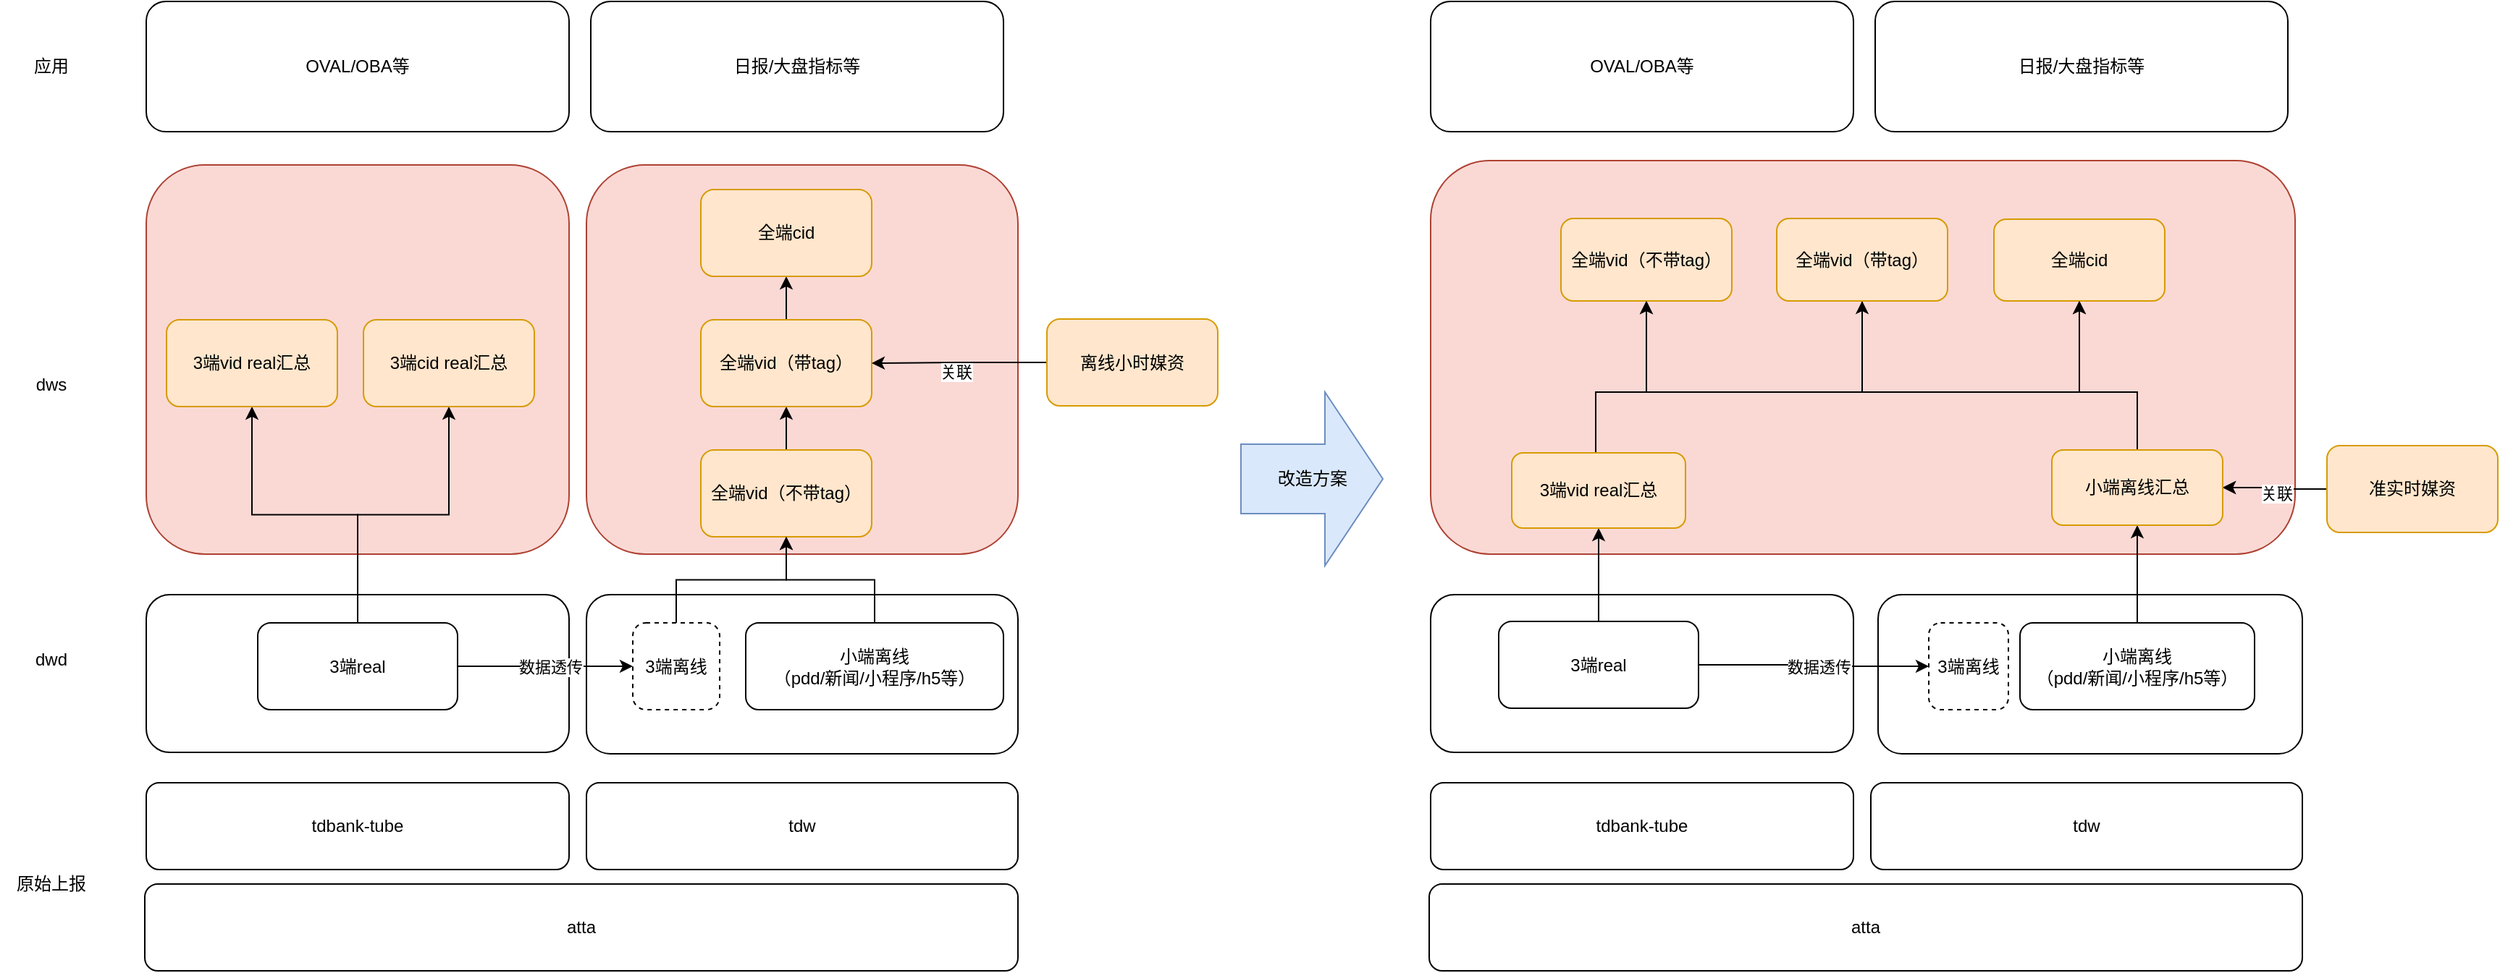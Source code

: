 <mxfile version="21.0.6" type="github">
  <diagram name="第 1 页" id="a8bgi-aEy4bfx3oBJa2q">
    <mxGraphModel dx="2074" dy="1056" grid="1" gridSize="10" guides="1" tooltips="1" connect="1" arrows="1" fold="1" page="1" pageScale="1" pageWidth="827" pageHeight="1169" math="0" shadow="0">
      <root>
        <mxCell id="0" />
        <mxCell id="1" parent="0" />
        <mxCell id="Djf3IF8Wzhi6LQnPZfXk-45" value="" style="rounded=1;whiteSpace=wrap;html=1;" vertex="1" parent="1">
          <mxGeometry x="146" y="500" width="292" height="109" as="geometry" />
        </mxCell>
        <mxCell id="Djf3IF8Wzhi6LQnPZfXk-47" value="" style="rounded=1;whiteSpace=wrap;html=1;" vertex="1" parent="1">
          <mxGeometry x="450" y="500" width="298" height="110" as="geometry" />
        </mxCell>
        <mxCell id="Djf3IF8Wzhi6LQnPZfXk-54" value="" style="rounded=1;whiteSpace=wrap;html=1;fillColor=#fad9d5;strokeColor=#ae4132;" vertex="1" parent="1">
          <mxGeometry x="450" y="203" width="298" height="269" as="geometry" />
        </mxCell>
        <mxCell id="Djf3IF8Wzhi6LQnPZfXk-50" value="" style="rounded=1;whiteSpace=wrap;html=1;fillColor=#fad9d5;strokeColor=#ae4132;" vertex="1" parent="1">
          <mxGeometry x="146" y="203" width="292" height="269" as="geometry" />
        </mxCell>
        <mxCell id="Djf3IF8Wzhi6LQnPZfXk-40" value="atta" style="rounded=1;whiteSpace=wrap;html=1;" vertex="1" parent="1">
          <mxGeometry x="145" y="700" width="603" height="60" as="geometry" />
        </mxCell>
        <mxCell id="Djf3IF8Wzhi6LQnPZfXk-41" value="tdbank-tube" style="rounded=1;whiteSpace=wrap;html=1;" vertex="1" parent="1">
          <mxGeometry x="146" y="630" width="292" height="60" as="geometry" />
        </mxCell>
        <mxCell id="Djf3IF8Wzhi6LQnPZfXk-42" value="tdw" style="rounded=1;whiteSpace=wrap;html=1;" vertex="1" parent="1">
          <mxGeometry x="450" y="630" width="298" height="60" as="geometry" />
        </mxCell>
        <mxCell id="Djf3IF8Wzhi6LQnPZfXk-43" value="原始上报" style="text;html=1;align=center;verticalAlign=middle;resizable=0;points=[];autosize=1;strokeColor=none;fillColor=none;labelBackgroundColor=none;" vertex="1" parent="1">
          <mxGeometry x="45" y="685" width="70" height="30" as="geometry" />
        </mxCell>
        <mxCell id="Djf3IF8Wzhi6LQnPZfXk-44" value="dwd" style="text;html=1;align=center;verticalAlign=middle;resizable=0;points=[];autosize=1;strokeColor=none;fillColor=none;labelBackgroundColor=none;" vertex="1" parent="1">
          <mxGeometry x="55" y="529.5" width="50" height="30" as="geometry" />
        </mxCell>
        <mxCell id="Djf3IF8Wzhi6LQnPZfXk-60" value="" style="edgeStyle=orthogonalEdgeStyle;rounded=0;orthogonalLoop=1;jettySize=auto;html=1;" edge="1" parent="1" source="Djf3IF8Wzhi6LQnPZfXk-46" target="Djf3IF8Wzhi6LQnPZfXk-53">
          <mxGeometry relative="1" as="geometry" />
        </mxCell>
        <mxCell id="Djf3IF8Wzhi6LQnPZfXk-61" style="edgeStyle=orthogonalEdgeStyle;rounded=0;orthogonalLoop=1;jettySize=auto;html=1;exitX=0.5;exitY=0;exitDx=0;exitDy=0;entryX=0.5;entryY=1;entryDx=0;entryDy=0;" edge="1" parent="1" source="Djf3IF8Wzhi6LQnPZfXk-46" target="Djf3IF8Wzhi6LQnPZfXk-52">
          <mxGeometry relative="1" as="geometry" />
        </mxCell>
        <mxCell id="Djf3IF8Wzhi6LQnPZfXk-108" style="edgeStyle=orthogonalEdgeStyle;rounded=0;orthogonalLoop=1;jettySize=auto;html=1;exitX=1;exitY=0.5;exitDx=0;exitDy=0;entryX=0;entryY=0.5;entryDx=0;entryDy=0;" edge="1" parent="1" source="Djf3IF8Wzhi6LQnPZfXk-46" target="Djf3IF8Wzhi6LQnPZfXk-107">
          <mxGeometry relative="1" as="geometry" />
        </mxCell>
        <mxCell id="Djf3IF8Wzhi6LQnPZfXk-110" value="数据透传" style="edgeLabel;html=1;align=center;verticalAlign=middle;resizable=0;points=[];" vertex="1" connectable="0" parent="Djf3IF8Wzhi6LQnPZfXk-108">
          <mxGeometry x="0.009" y="-2" relative="1" as="geometry">
            <mxPoint x="3" y="-2" as="offset" />
          </mxGeometry>
        </mxCell>
        <mxCell id="Djf3IF8Wzhi6LQnPZfXk-46" value="3端real" style="rounded=1;whiteSpace=wrap;html=1;" vertex="1" parent="1">
          <mxGeometry x="223" y="519.5" width="138" height="60" as="geometry" />
        </mxCell>
        <mxCell id="Djf3IF8Wzhi6LQnPZfXk-51" value="应用" style="text;html=1;align=center;verticalAlign=middle;resizable=0;points=[];autosize=1;strokeColor=none;fillColor=none;labelBackgroundColor=none;" vertex="1" parent="1">
          <mxGeometry x="55" y="120" width="50" height="30" as="geometry" />
        </mxCell>
        <mxCell id="Djf3IF8Wzhi6LQnPZfXk-52" value="3端vid real汇总" style="rounded=1;whiteSpace=wrap;html=1;fillColor=#ffe6cc;strokeColor=#d79b00;" vertex="1" parent="1">
          <mxGeometry x="160" y="310" width="118" height="60" as="geometry" />
        </mxCell>
        <mxCell id="Djf3IF8Wzhi6LQnPZfXk-53" value="3端cid real汇总" style="rounded=1;whiteSpace=wrap;html=1;fillColor=#ffe6cc;strokeColor=#d79b00;" vertex="1" parent="1">
          <mxGeometry x="296" y="310" width="118" height="60" as="geometry" />
        </mxCell>
        <mxCell id="Djf3IF8Wzhi6LQnPZfXk-59" value="" style="edgeStyle=orthogonalEdgeStyle;rounded=0;orthogonalLoop=1;jettySize=auto;html=1;" edge="1" parent="1" source="Djf3IF8Wzhi6LQnPZfXk-55" target="Djf3IF8Wzhi6LQnPZfXk-56">
          <mxGeometry relative="1" as="geometry" />
        </mxCell>
        <mxCell id="Djf3IF8Wzhi6LQnPZfXk-55" value="全端vid（不带tag）" style="rounded=1;whiteSpace=wrap;html=1;fillColor=#ffe6cc;strokeColor=#d79b00;" vertex="1" parent="1">
          <mxGeometry x="529" y="400" width="118" height="60" as="geometry" />
        </mxCell>
        <mxCell id="Djf3IF8Wzhi6LQnPZfXk-58" value="" style="edgeStyle=orthogonalEdgeStyle;rounded=0;orthogonalLoop=1;jettySize=auto;html=1;" edge="1" parent="1" source="Djf3IF8Wzhi6LQnPZfXk-56" target="Djf3IF8Wzhi6LQnPZfXk-57">
          <mxGeometry relative="1" as="geometry" />
        </mxCell>
        <mxCell id="Djf3IF8Wzhi6LQnPZfXk-56" value="全端vid（带tag）" style="rounded=1;whiteSpace=wrap;html=1;fillColor=#ffe6cc;strokeColor=#d79b00;" vertex="1" parent="1">
          <mxGeometry x="529" y="310" width="118" height="60" as="geometry" />
        </mxCell>
        <mxCell id="Djf3IF8Wzhi6LQnPZfXk-57" value="全端cid" style="rounded=1;whiteSpace=wrap;html=1;fillColor=#ffe6cc;strokeColor=#d79b00;" vertex="1" parent="1">
          <mxGeometry x="529" y="220" width="118" height="60" as="geometry" />
        </mxCell>
        <mxCell id="Djf3IF8Wzhi6LQnPZfXk-65" style="edgeStyle=orthogonalEdgeStyle;rounded=0;orthogonalLoop=1;jettySize=auto;html=1;exitX=0;exitY=0.5;exitDx=0;exitDy=0;entryX=1;entryY=0.5;entryDx=0;entryDy=0;" edge="1" parent="1" source="Djf3IF8Wzhi6LQnPZfXk-63" target="Djf3IF8Wzhi6LQnPZfXk-56">
          <mxGeometry relative="1" as="geometry" />
        </mxCell>
        <mxCell id="Djf3IF8Wzhi6LQnPZfXk-66" value="关联" style="edgeLabel;html=1;align=center;verticalAlign=middle;resizable=0;points=[];" vertex="1" connectable="0" parent="Djf3IF8Wzhi6LQnPZfXk-65">
          <mxGeometry x="0.004" y="3" relative="1" as="geometry">
            <mxPoint x="-3" y="3" as="offset" />
          </mxGeometry>
        </mxCell>
        <mxCell id="Djf3IF8Wzhi6LQnPZfXk-63" value="离线小时媒资" style="rounded=1;whiteSpace=wrap;html=1;fillColor=#ffe6cc;strokeColor=#d79b00;" vertex="1" parent="1">
          <mxGeometry x="768" y="309.5" width="118" height="60" as="geometry" />
        </mxCell>
        <mxCell id="Djf3IF8Wzhi6LQnPZfXk-67" value="dws" style="text;html=1;align=center;verticalAlign=middle;resizable=0;points=[];autosize=1;strokeColor=none;fillColor=none;labelBackgroundColor=none;" vertex="1" parent="1">
          <mxGeometry x="60" y="340" width="40" height="30" as="geometry" />
        </mxCell>
        <mxCell id="Djf3IF8Wzhi6LQnPZfXk-68" value="OVAL/OBA等" style="rounded=1;whiteSpace=wrap;html=1;" vertex="1" parent="1">
          <mxGeometry x="146" y="90" width="292" height="90" as="geometry" />
        </mxCell>
        <mxCell id="Djf3IF8Wzhi6LQnPZfXk-70" value="日报/大盘指标等" style="rounded=1;whiteSpace=wrap;html=1;" vertex="1" parent="1">
          <mxGeometry x="453" y="90" width="285" height="90" as="geometry" />
        </mxCell>
        <mxCell id="Djf3IF8Wzhi6LQnPZfXk-71" value="改造方案" style="html=1;shadow=0;dashed=0;align=center;verticalAlign=middle;shape=mxgraph.arrows2.arrow;dy=0.6;dx=40;notch=0;fillColor=#dae8fc;strokeColor=#6c8ebf;" vertex="1" parent="1">
          <mxGeometry x="902" y="360" width="98" height="120" as="geometry" />
        </mxCell>
        <mxCell id="Djf3IF8Wzhi6LQnPZfXk-112" style="edgeStyle=orthogonalEdgeStyle;rounded=0;orthogonalLoop=1;jettySize=auto;html=1;exitX=0.5;exitY=0;exitDx=0;exitDy=0;entryX=0.5;entryY=1;entryDx=0;entryDy=0;" edge="1" parent="1" source="Djf3IF8Wzhi6LQnPZfXk-100" target="Djf3IF8Wzhi6LQnPZfXk-55">
          <mxGeometry relative="1" as="geometry" />
        </mxCell>
        <mxCell id="Djf3IF8Wzhi6LQnPZfXk-100" value="小端离线&lt;br&gt;（pdd/新闻/小程序/h5等）" style="rounded=1;whiteSpace=wrap;html=1;" vertex="1" parent="1">
          <mxGeometry x="560" y="519.5" width="178" height="60" as="geometry" />
        </mxCell>
        <mxCell id="Djf3IF8Wzhi6LQnPZfXk-111" style="edgeStyle=orthogonalEdgeStyle;rounded=0;orthogonalLoop=1;jettySize=auto;html=1;exitX=0.5;exitY=0;exitDx=0;exitDy=0;" edge="1" parent="1" source="Djf3IF8Wzhi6LQnPZfXk-107" target="Djf3IF8Wzhi6LQnPZfXk-55">
          <mxGeometry relative="1" as="geometry" />
        </mxCell>
        <mxCell id="Djf3IF8Wzhi6LQnPZfXk-107" value="3端离线" style="rounded=1;whiteSpace=wrap;html=1;gradientColor=none;dashed=1;" vertex="1" parent="1">
          <mxGeometry x="482" y="519.5" width="60" height="60" as="geometry" />
        </mxCell>
        <mxCell id="Djf3IF8Wzhi6LQnPZfXk-113" value="" style="rounded=1;whiteSpace=wrap;html=1;" vertex="1" parent="1">
          <mxGeometry x="1033" y="500" width="292" height="109" as="geometry" />
        </mxCell>
        <mxCell id="Djf3IF8Wzhi6LQnPZfXk-114" value="" style="rounded=1;whiteSpace=wrap;html=1;" vertex="1" parent="1">
          <mxGeometry x="1342" y="500" width="293" height="110" as="geometry" />
        </mxCell>
        <mxCell id="Djf3IF8Wzhi6LQnPZfXk-116" value="" style="rounded=1;whiteSpace=wrap;html=1;fillColor=#fad9d5;strokeColor=#ae4132;" vertex="1" parent="1">
          <mxGeometry x="1033" y="200" width="597" height="272" as="geometry" />
        </mxCell>
        <mxCell id="Djf3IF8Wzhi6LQnPZfXk-117" value="atta" style="rounded=1;whiteSpace=wrap;html=1;" vertex="1" parent="1">
          <mxGeometry x="1032" y="700" width="603" height="60" as="geometry" />
        </mxCell>
        <mxCell id="Djf3IF8Wzhi6LQnPZfXk-118" value="tdbank-tube" style="rounded=1;whiteSpace=wrap;html=1;" vertex="1" parent="1">
          <mxGeometry x="1033" y="630" width="292" height="60" as="geometry" />
        </mxCell>
        <mxCell id="Djf3IF8Wzhi6LQnPZfXk-119" value="tdw" style="rounded=1;whiteSpace=wrap;html=1;" vertex="1" parent="1">
          <mxGeometry x="1337" y="630" width="298" height="60" as="geometry" />
        </mxCell>
        <mxCell id="Djf3IF8Wzhi6LQnPZfXk-123" style="edgeStyle=orthogonalEdgeStyle;rounded=0;orthogonalLoop=1;jettySize=auto;html=1;exitX=0.5;exitY=0;exitDx=0;exitDy=0;entryX=0.5;entryY=1;entryDx=0;entryDy=0;" edge="1" parent="1" source="Djf3IF8Wzhi6LQnPZfXk-126" target="Djf3IF8Wzhi6LQnPZfXk-128">
          <mxGeometry relative="1" as="geometry" />
        </mxCell>
        <mxCell id="Djf3IF8Wzhi6LQnPZfXk-124" style="edgeStyle=orthogonalEdgeStyle;rounded=0;orthogonalLoop=1;jettySize=auto;html=1;exitX=1;exitY=0.5;exitDx=0;exitDy=0;entryX=0;entryY=0.5;entryDx=0;entryDy=0;" edge="1" parent="1" source="Djf3IF8Wzhi6LQnPZfXk-126" target="Djf3IF8Wzhi6LQnPZfXk-144">
          <mxGeometry relative="1" as="geometry" />
        </mxCell>
        <mxCell id="Djf3IF8Wzhi6LQnPZfXk-125" value="数据透传" style="edgeLabel;html=1;align=center;verticalAlign=middle;resizable=0;points=[];" vertex="1" connectable="0" parent="Djf3IF8Wzhi6LQnPZfXk-124">
          <mxGeometry x="0.009" y="-2" relative="1" as="geometry">
            <mxPoint x="3" y="-2" as="offset" />
          </mxGeometry>
        </mxCell>
        <mxCell id="Djf3IF8Wzhi6LQnPZfXk-126" value="3端real" style="rounded=1;whiteSpace=wrap;html=1;" vertex="1" parent="1">
          <mxGeometry x="1080" y="518.5" width="138" height="60" as="geometry" />
        </mxCell>
        <mxCell id="Djf3IF8Wzhi6LQnPZfXk-167" style="edgeStyle=orthogonalEdgeStyle;rounded=0;orthogonalLoop=1;jettySize=auto;html=1;exitX=0.5;exitY=0;exitDx=0;exitDy=0;entryX=0.5;entryY=1;entryDx=0;entryDy=0;" edge="1" parent="1" source="Djf3IF8Wzhi6LQnPZfXk-128" target="Djf3IF8Wzhi6LQnPZfXk-131">
          <mxGeometry relative="1" as="geometry">
            <Array as="points">
              <mxPoint x="1147" y="360" />
              <mxPoint x="1182" y="360" />
            </Array>
          </mxGeometry>
        </mxCell>
        <mxCell id="Djf3IF8Wzhi6LQnPZfXk-168" style="edgeStyle=orthogonalEdgeStyle;rounded=0;orthogonalLoop=1;jettySize=auto;html=1;exitX=0.5;exitY=0;exitDx=0;exitDy=0;entryX=0.5;entryY=1;entryDx=0;entryDy=0;" edge="1" parent="1" source="Djf3IF8Wzhi6LQnPZfXk-128" target="Djf3IF8Wzhi6LQnPZfXk-159">
          <mxGeometry relative="1" as="geometry">
            <Array as="points">
              <mxPoint x="1147" y="360" />
              <mxPoint x="1331" y="360" />
            </Array>
          </mxGeometry>
        </mxCell>
        <mxCell id="Djf3IF8Wzhi6LQnPZfXk-169" style="edgeStyle=orthogonalEdgeStyle;rounded=0;orthogonalLoop=1;jettySize=auto;html=1;exitX=0.5;exitY=0;exitDx=0;exitDy=0;entryX=0.5;entryY=1;entryDx=0;entryDy=0;" edge="1" parent="1" source="Djf3IF8Wzhi6LQnPZfXk-128" target="Djf3IF8Wzhi6LQnPZfXk-134">
          <mxGeometry relative="1" as="geometry">
            <Array as="points">
              <mxPoint x="1147" y="360" />
              <mxPoint x="1481" y="360" />
            </Array>
          </mxGeometry>
        </mxCell>
        <mxCell id="Djf3IF8Wzhi6LQnPZfXk-128" value="3端vid real汇总" style="rounded=1;whiteSpace=wrap;html=1;fillColor=#ffe6cc;strokeColor=#d79b00;" vertex="1" parent="1">
          <mxGeometry x="1089" y="402" width="120" height="52" as="geometry" />
        </mxCell>
        <mxCell id="Djf3IF8Wzhi6LQnPZfXk-131" value="全端vid（不带tag）" style="rounded=1;whiteSpace=wrap;html=1;fillColor=#ffe6cc;strokeColor=#d79b00;" vertex="1" parent="1">
          <mxGeometry x="1123" y="240" width="118" height="57" as="geometry" />
        </mxCell>
        <mxCell id="Djf3IF8Wzhi6LQnPZfXk-134" value="全端cid" style="rounded=1;whiteSpace=wrap;html=1;fillColor=#ffe6cc;strokeColor=#d79b00;" vertex="1" parent="1">
          <mxGeometry x="1422" y="240.5" width="118" height="56.5" as="geometry" />
        </mxCell>
        <mxCell id="Djf3IF8Wzhi6LQnPZfXk-135" style="edgeStyle=orthogonalEdgeStyle;rounded=0;orthogonalLoop=1;jettySize=auto;html=1;exitX=0;exitY=0.5;exitDx=0;exitDy=0;entryX=1;entryY=0.5;entryDx=0;entryDy=0;" edge="1" parent="1" source="Djf3IF8Wzhi6LQnPZfXk-137" target="Djf3IF8Wzhi6LQnPZfXk-145">
          <mxGeometry relative="1" as="geometry" />
        </mxCell>
        <mxCell id="Djf3IF8Wzhi6LQnPZfXk-155" value="" style="edgeStyle=orthogonalEdgeStyle;rounded=0;orthogonalLoop=1;jettySize=auto;html=1;" edge="1" parent="1" source="Djf3IF8Wzhi6LQnPZfXk-137" target="Djf3IF8Wzhi6LQnPZfXk-145">
          <mxGeometry relative="1" as="geometry" />
        </mxCell>
        <mxCell id="Djf3IF8Wzhi6LQnPZfXk-157" value="关联" style="edgeLabel;html=1;align=center;verticalAlign=middle;resizable=0;points=[];" vertex="1" connectable="0" parent="Djf3IF8Wzhi6LQnPZfXk-155">
          <mxGeometry x="-0.025" y="3" relative="1" as="geometry">
            <mxPoint as="offset" />
          </mxGeometry>
        </mxCell>
        <mxCell id="Djf3IF8Wzhi6LQnPZfXk-137" value="准实时媒资" style="rounded=1;whiteSpace=wrap;html=1;fillColor=#ffe6cc;strokeColor=#d79b00;" vertex="1" parent="1">
          <mxGeometry x="1652" y="397" width="118" height="60" as="geometry" />
        </mxCell>
        <mxCell id="Djf3IF8Wzhi6LQnPZfXk-139" value="OVAL/OBA等" style="rounded=1;whiteSpace=wrap;html=1;" vertex="1" parent="1">
          <mxGeometry x="1033" y="90" width="292" height="90" as="geometry" />
        </mxCell>
        <mxCell id="Djf3IF8Wzhi6LQnPZfXk-140" value="日报/大盘指标等" style="rounded=1;whiteSpace=wrap;html=1;" vertex="1" parent="1">
          <mxGeometry x="1340" y="90" width="285" height="90" as="geometry" />
        </mxCell>
        <mxCell id="Djf3IF8Wzhi6LQnPZfXk-146" style="edgeStyle=orthogonalEdgeStyle;rounded=0;orthogonalLoop=1;jettySize=auto;html=1;exitX=0.5;exitY=0;exitDx=0;exitDy=0;entryX=0.5;entryY=1;entryDx=0;entryDy=0;" edge="1" parent="1" source="Djf3IF8Wzhi6LQnPZfXk-142" target="Djf3IF8Wzhi6LQnPZfXk-145">
          <mxGeometry relative="1" as="geometry" />
        </mxCell>
        <mxCell id="Djf3IF8Wzhi6LQnPZfXk-142" value="小端离线&lt;br&gt;（pdd/新闻/小程序/h5等）" style="rounded=1;whiteSpace=wrap;html=1;" vertex="1" parent="1">
          <mxGeometry x="1440" y="519.5" width="162" height="60" as="geometry" />
        </mxCell>
        <mxCell id="Djf3IF8Wzhi6LQnPZfXk-144" value="3端离线" style="rounded=1;whiteSpace=wrap;html=1;gradientColor=none;dashed=1;" vertex="1" parent="1">
          <mxGeometry x="1377" y="519.5" width="55" height="60" as="geometry" />
        </mxCell>
        <mxCell id="Djf3IF8Wzhi6LQnPZfXk-166" style="edgeStyle=orthogonalEdgeStyle;rounded=0;orthogonalLoop=1;jettySize=auto;html=1;exitX=0.5;exitY=0;exitDx=0;exitDy=0;entryX=0.5;entryY=1;entryDx=0;entryDy=0;" edge="1" parent="1" source="Djf3IF8Wzhi6LQnPZfXk-145">
          <mxGeometry relative="1" as="geometry">
            <mxPoint x="1521" y="372" as="sourcePoint" />
            <mxPoint x="1331" y="269" as="targetPoint" />
            <Array as="points">
              <mxPoint x="1521" y="360" />
              <mxPoint x="1331" y="360" />
            </Array>
          </mxGeometry>
        </mxCell>
        <mxCell id="Djf3IF8Wzhi6LQnPZfXk-170" style="edgeStyle=orthogonalEdgeStyle;rounded=0;orthogonalLoop=1;jettySize=auto;html=1;exitX=0.5;exitY=0;exitDx=0;exitDy=0;entryX=0.5;entryY=1;entryDx=0;entryDy=0;" edge="1" parent="1" source="Djf3IF8Wzhi6LQnPZfXk-145" target="Djf3IF8Wzhi6LQnPZfXk-134">
          <mxGeometry relative="1" as="geometry">
            <Array as="points">
              <mxPoint x="1521" y="360" />
              <mxPoint x="1481" y="360" />
            </Array>
          </mxGeometry>
        </mxCell>
        <mxCell id="Djf3IF8Wzhi6LQnPZfXk-171" style="edgeStyle=orthogonalEdgeStyle;rounded=0;orthogonalLoop=1;jettySize=auto;html=1;exitX=0.5;exitY=0;exitDx=0;exitDy=0;entryX=0.5;entryY=1;entryDx=0;entryDy=0;" edge="1" parent="1" source="Djf3IF8Wzhi6LQnPZfXk-145" target="Djf3IF8Wzhi6LQnPZfXk-131">
          <mxGeometry relative="1" as="geometry">
            <Array as="points">
              <mxPoint x="1521" y="360" />
              <mxPoint x="1182" y="360" />
            </Array>
          </mxGeometry>
        </mxCell>
        <mxCell id="Djf3IF8Wzhi6LQnPZfXk-145" value="小端离线汇总" style="rounded=1;whiteSpace=wrap;html=1;fillColor=#ffe6cc;strokeColor=#d79b00;" vertex="1" parent="1">
          <mxGeometry x="1462" y="400" width="118" height="52" as="geometry" />
        </mxCell>
        <mxCell id="Djf3IF8Wzhi6LQnPZfXk-159" value="全端vid（带tag）" style="rounded=1;whiteSpace=wrap;html=1;fillColor=#ffe6cc;strokeColor=#d79b00;" vertex="1" parent="1">
          <mxGeometry x="1272" y="240" width="118" height="57" as="geometry" />
        </mxCell>
      </root>
    </mxGraphModel>
  </diagram>
</mxfile>
